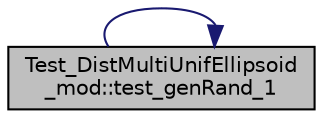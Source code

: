 digraph "Test_DistMultiUnifEllipsoid_mod::test_genRand_1"
{
 // LATEX_PDF_SIZE
  edge [fontname="Helvetica",fontsize="10",labelfontname="Helvetica",labelfontsize="10"];
  node [fontname="Helvetica",fontsize="10",shape=record];
  rankdir="LR";
  Node1 [label="Test_DistMultiUnifEllipsoid\l_mod::test_genRand_1",height=0.2,width=0.4,color="black", fillcolor="grey75", style="filled", fontcolor="black",tooltip="Test the random number generator with input Mean and Cholesky factorization."];
  Node1 -> Node1 [color="midnightblue",fontsize="10",style="solid",fontname="Helvetica"];
}
